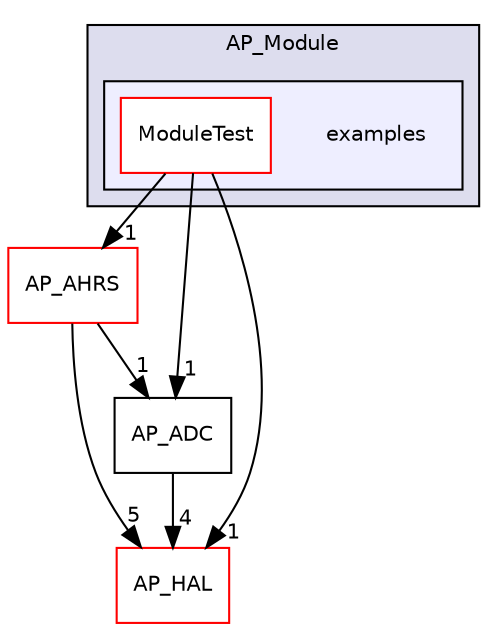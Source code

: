 digraph "libraries/AP_Module/examples" {
  compound=true
  node [ fontsize="10", fontname="Helvetica"];
  edge [ labelfontsize="10", labelfontname="Helvetica"];
  subgraph clusterdir_5286b764bdc2d9016729d1a53cf3fe75 {
    graph [ bgcolor="#ddddee", pencolor="black", label="AP_Module" fontname="Helvetica", fontsize="10", URL="dir_5286b764bdc2d9016729d1a53cf3fe75.html"]
  subgraph clusterdir_9c79659b323569125aa4b20cc15b0c22 {
    graph [ bgcolor="#eeeeff", pencolor="black", label="" URL="dir_9c79659b323569125aa4b20cc15b0c22.html"];
    dir_9c79659b323569125aa4b20cc15b0c22 [shape=plaintext label="examples"];
    dir_97fb43a68e081a188ca4bf7128f2e10c [shape=box label="ModuleTest" color="red" fillcolor="white" style="filled" URL="dir_97fb43a68e081a188ca4bf7128f2e10c.html"];
  }
  }
  dir_85ad937bf7c11de5c2907a482c9c56bd [shape=box label="AP_AHRS" fillcolor="white" style="filled" color="red" URL="dir_85ad937bf7c11de5c2907a482c9c56bd.html"];
  dir_1cbc10423b2512b31103883361e0123b [shape=box label="AP_HAL" fillcolor="white" style="filled" color="red" URL="dir_1cbc10423b2512b31103883361e0123b.html"];
  dir_996e8670f125f81a54035ee10c7e09eb [shape=box label="AP_ADC" URL="dir_996e8670f125f81a54035ee10c7e09eb.html"];
  dir_85ad937bf7c11de5c2907a482c9c56bd->dir_1cbc10423b2512b31103883361e0123b [headlabel="5", labeldistance=1.5 headhref="dir_000015_000057.html"];
  dir_85ad937bf7c11de5c2907a482c9c56bd->dir_996e8670f125f81a54035ee10c7e09eb [headlabel="1", labeldistance=1.5 headhref="dir_000015_000012.html"];
  dir_97fb43a68e081a188ca4bf7128f2e10c->dir_85ad937bf7c11de5c2907a482c9c56bd [headlabel="1", labeldistance=1.5 headhref="dir_000113_000015.html"];
  dir_97fb43a68e081a188ca4bf7128f2e10c->dir_1cbc10423b2512b31103883361e0123b [headlabel="1", labeldistance=1.5 headhref="dir_000113_000057.html"];
  dir_97fb43a68e081a188ca4bf7128f2e10c->dir_996e8670f125f81a54035ee10c7e09eb [headlabel="1", labeldistance=1.5 headhref="dir_000113_000012.html"];
  dir_996e8670f125f81a54035ee10c7e09eb->dir_1cbc10423b2512b31103883361e0123b [headlabel="4", labeldistance=1.5 headhref="dir_000012_000057.html"];
}
